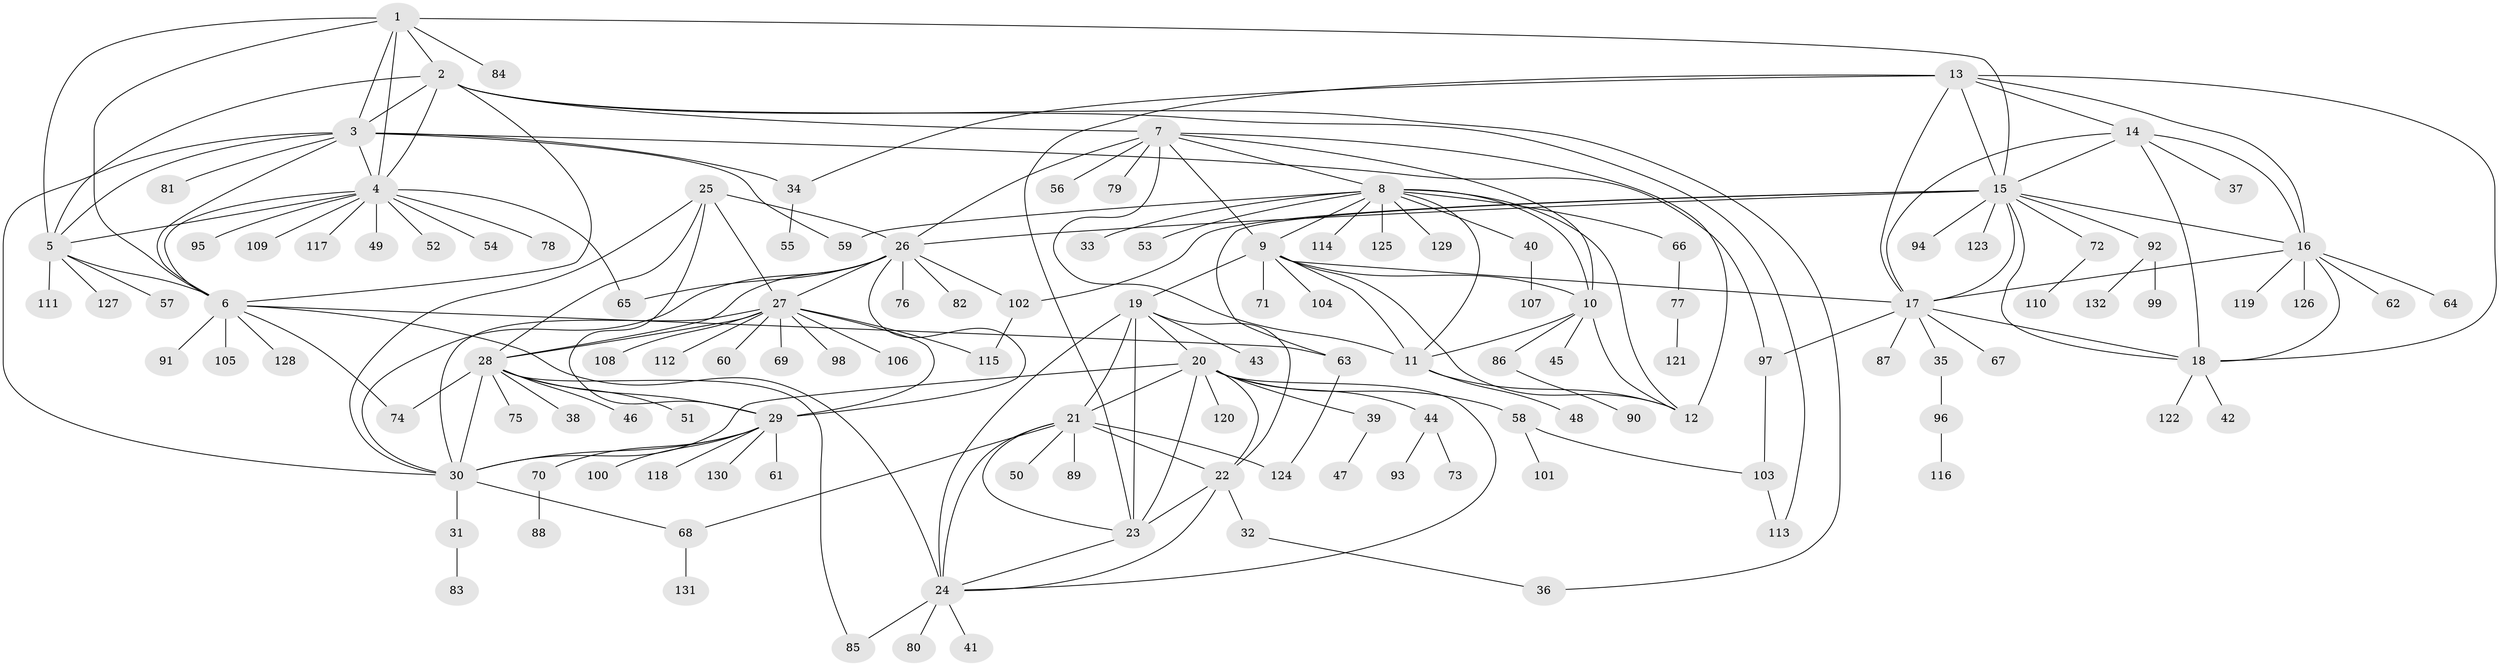// coarse degree distribution, {9: 0.0379746835443038, 2: 0.08860759493670886, 7: 0.02531645569620253, 13: 0.05063291139240506, 6: 0.02531645569620253, 4: 0.012658227848101266, 1: 0.7468354430379747, 12: 0.012658227848101266}
// Generated by graph-tools (version 1.1) at 2025/59/03/04/25 21:59:05]
// undirected, 132 vertices, 201 edges
graph export_dot {
graph [start="1"]
  node [color=gray90,style=filled];
  1;
  2;
  3;
  4;
  5;
  6;
  7;
  8;
  9;
  10;
  11;
  12;
  13;
  14;
  15;
  16;
  17;
  18;
  19;
  20;
  21;
  22;
  23;
  24;
  25;
  26;
  27;
  28;
  29;
  30;
  31;
  32;
  33;
  34;
  35;
  36;
  37;
  38;
  39;
  40;
  41;
  42;
  43;
  44;
  45;
  46;
  47;
  48;
  49;
  50;
  51;
  52;
  53;
  54;
  55;
  56;
  57;
  58;
  59;
  60;
  61;
  62;
  63;
  64;
  65;
  66;
  67;
  68;
  69;
  70;
  71;
  72;
  73;
  74;
  75;
  76;
  77;
  78;
  79;
  80;
  81;
  82;
  83;
  84;
  85;
  86;
  87;
  88;
  89;
  90;
  91;
  92;
  93;
  94;
  95;
  96;
  97;
  98;
  99;
  100;
  101;
  102;
  103;
  104;
  105;
  106;
  107;
  108;
  109;
  110;
  111;
  112;
  113;
  114;
  115;
  116;
  117;
  118;
  119;
  120;
  121;
  122;
  123;
  124;
  125;
  126;
  127;
  128;
  129;
  130;
  131;
  132;
  1 -- 2;
  1 -- 3;
  1 -- 4;
  1 -- 5;
  1 -- 6;
  1 -- 15;
  1 -- 84;
  2 -- 3;
  2 -- 4;
  2 -- 5;
  2 -- 6;
  2 -- 7;
  2 -- 36;
  2 -- 113;
  3 -- 4;
  3 -- 5;
  3 -- 6;
  3 -- 30;
  3 -- 34;
  3 -- 59;
  3 -- 81;
  3 -- 97;
  4 -- 5;
  4 -- 6;
  4 -- 49;
  4 -- 52;
  4 -- 54;
  4 -- 65;
  4 -- 78;
  4 -- 95;
  4 -- 109;
  4 -- 117;
  5 -- 6;
  5 -- 57;
  5 -- 111;
  5 -- 127;
  6 -- 24;
  6 -- 63;
  6 -- 74;
  6 -- 91;
  6 -- 105;
  6 -- 128;
  7 -- 8;
  7 -- 9;
  7 -- 10;
  7 -- 11;
  7 -- 12;
  7 -- 26;
  7 -- 56;
  7 -- 79;
  8 -- 9;
  8 -- 10;
  8 -- 11;
  8 -- 12;
  8 -- 33;
  8 -- 40;
  8 -- 53;
  8 -- 59;
  8 -- 66;
  8 -- 114;
  8 -- 125;
  8 -- 129;
  9 -- 10;
  9 -- 11;
  9 -- 12;
  9 -- 17;
  9 -- 19;
  9 -- 71;
  9 -- 104;
  10 -- 11;
  10 -- 12;
  10 -- 45;
  10 -- 86;
  11 -- 12;
  11 -- 48;
  13 -- 14;
  13 -- 15;
  13 -- 16;
  13 -- 17;
  13 -- 18;
  13 -- 23;
  13 -- 34;
  14 -- 15;
  14 -- 16;
  14 -- 17;
  14 -- 18;
  14 -- 37;
  15 -- 16;
  15 -- 17;
  15 -- 18;
  15 -- 26;
  15 -- 63;
  15 -- 72;
  15 -- 92;
  15 -- 94;
  15 -- 102;
  15 -- 123;
  16 -- 17;
  16 -- 18;
  16 -- 62;
  16 -- 64;
  16 -- 119;
  16 -- 126;
  17 -- 18;
  17 -- 35;
  17 -- 67;
  17 -- 87;
  17 -- 97;
  18 -- 42;
  18 -- 122;
  19 -- 20;
  19 -- 21;
  19 -- 22;
  19 -- 23;
  19 -- 24;
  19 -- 43;
  20 -- 21;
  20 -- 22;
  20 -- 23;
  20 -- 24;
  20 -- 30;
  20 -- 39;
  20 -- 44;
  20 -- 58;
  20 -- 120;
  21 -- 22;
  21 -- 23;
  21 -- 24;
  21 -- 50;
  21 -- 68;
  21 -- 89;
  21 -- 124;
  22 -- 23;
  22 -- 24;
  22 -- 32;
  23 -- 24;
  24 -- 41;
  24 -- 80;
  24 -- 85;
  25 -- 26;
  25 -- 27;
  25 -- 28;
  25 -- 29;
  25 -- 30;
  26 -- 27;
  26 -- 28;
  26 -- 29;
  26 -- 30;
  26 -- 65;
  26 -- 76;
  26 -- 82;
  26 -- 102;
  27 -- 28;
  27 -- 29;
  27 -- 30;
  27 -- 60;
  27 -- 69;
  27 -- 98;
  27 -- 106;
  27 -- 108;
  27 -- 112;
  27 -- 115;
  28 -- 29;
  28 -- 30;
  28 -- 38;
  28 -- 46;
  28 -- 51;
  28 -- 74;
  28 -- 75;
  28 -- 85;
  29 -- 30;
  29 -- 61;
  29 -- 70;
  29 -- 100;
  29 -- 118;
  29 -- 130;
  30 -- 31;
  30 -- 68;
  31 -- 83;
  32 -- 36;
  34 -- 55;
  35 -- 96;
  39 -- 47;
  40 -- 107;
  44 -- 73;
  44 -- 93;
  58 -- 101;
  58 -- 103;
  63 -- 124;
  66 -- 77;
  68 -- 131;
  70 -- 88;
  72 -- 110;
  77 -- 121;
  86 -- 90;
  92 -- 99;
  92 -- 132;
  96 -- 116;
  97 -- 103;
  102 -- 115;
  103 -- 113;
}
